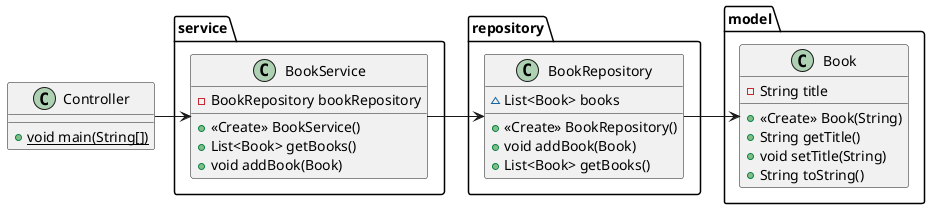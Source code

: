 @startuml
class Controller {
+ {static} void main(String[])
}

class model.Book {
- String title
+ <<Create>> Book(String)
+ String getTitle()
+ void setTitle(String)
+ String toString()
}

class service.BookService {
- BookRepository bookRepository
+ <<Create>> BookService()
+ List<Book> getBooks()
+ void addBook(Book)
}

class repository.BookRepository {
~ List<Book> books
+ <<Create>> BookRepository()
+ void addBook(Book)
+ List<Book> getBooks()
}

Controller -> BookService
BookService -> BookRepository
BookRepository -> Book

@enduml